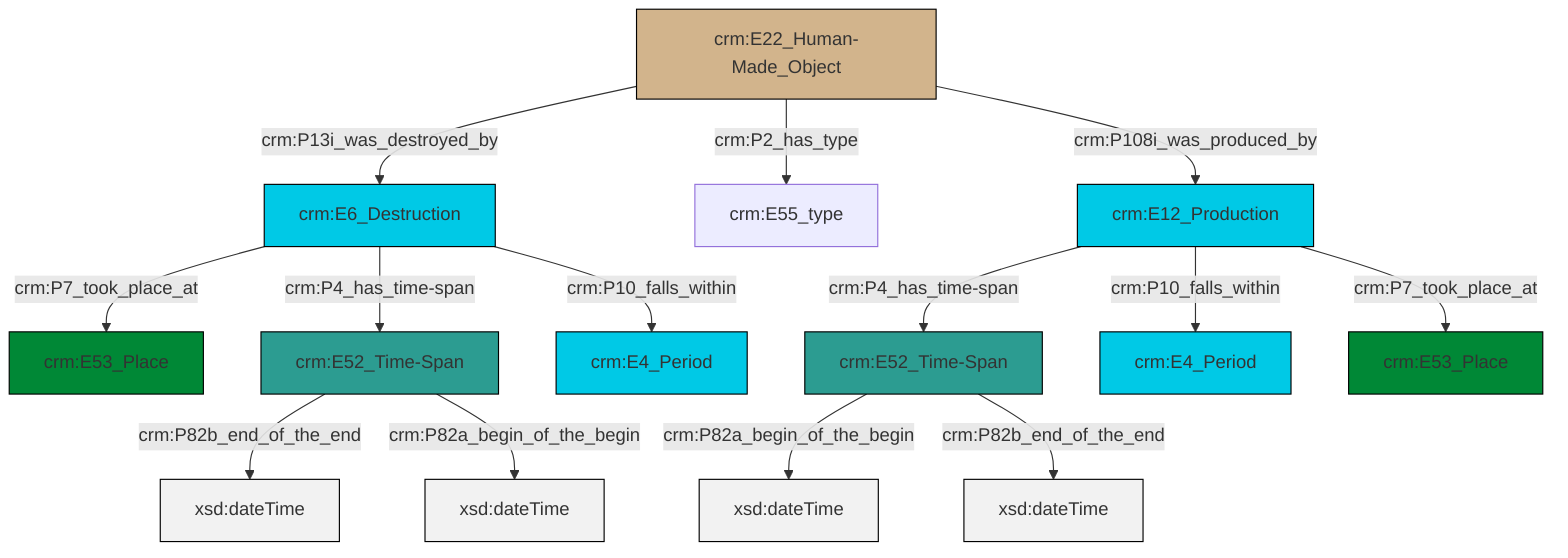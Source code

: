 graph TD
classDef Literal fill:#f2f2f2,stroke:#000000;
classDef CRM_Entity fill:#FFFFFF,stroke:#000000;
classDef Temporal_Entity fill:#00C9E6, stroke:#000000;
classDef Type fill:#E18312, stroke:#000000;
classDef Time-Span fill:#2C9C91, stroke:#000000;
classDef Appellation fill:#FFEB7F, stroke:#000000;
classDef Place fill:#008836, stroke:#000000;
classDef Persistent_Item fill:#B266B2, stroke:#000000;
classDef Conceptual_Object fill:#FFD700, stroke:#000000;
classDef Physical_Thing fill:#D2B48C, stroke:#000000;
classDef Actor fill:#f58aad, stroke:#000000;
classDef PC_Classes fill:#4ce600, stroke:#000000;
classDef Multi fill:#cccccc,stroke:#000000;

0["crm:E6_Destruction"]:::Temporal_Entity -->|crm:P7_took_place_at| 1["crm:E53_Place"]:::Place
2["crm:E22_Human-Made_Object"]:::Physical_Thing -->|crm:P13i_was_destroyed_by| 0["crm:E6_Destruction"]:::Temporal_Entity
6["crm:E52_Time-Span"]:::Time-Span -->|crm:P82b_end_of_the_end| 7[xsd:dateTime]:::Literal
8["crm:E52_Time-Span"]:::Time-Span -->|crm:P82a_begin_of_the_begin| 9[xsd:dateTime]:::Literal
6["crm:E52_Time-Span"]:::Time-Span -->|crm:P82a_begin_of_the_begin| 10[xsd:dateTime]:::Literal
4["crm:E12_Production"]:::Temporal_Entity -->|crm:P4_has_time-span| 8["crm:E52_Time-Span"]:::Time-Span
8["crm:E52_Time-Span"]:::Time-Span -->|crm:P82b_end_of_the_end| 14[xsd:dateTime]:::Literal
0["crm:E6_Destruction"]:::Temporal_Entity -->|crm:P4_has_time-span| 6["crm:E52_Time-Span"]:::Time-Span
0["crm:E6_Destruction"]:::Temporal_Entity -->|crm:P10_falls_within| 21["crm:E4_Period"]:::Temporal_Entity
4["crm:E12_Production"]:::Temporal_Entity -->|crm:P10_falls_within| 11["crm:E4_Period"]:::Temporal_Entity
4["crm:E12_Production"]:::Temporal_Entity -->|crm:P7_took_place_at| 15["crm:E53_Place"]:::Place
2["crm:E22_Human-Made_Object"]:::Physical_Thing -->|crm:P2_has_type| 19["crm:E55_type"]:::Default
2["crm:E22_Human-Made_Object"]:::Physical_Thing -->|crm:P108i_was_produced_by| 4["crm:E12_Production"]:::Temporal_Entity